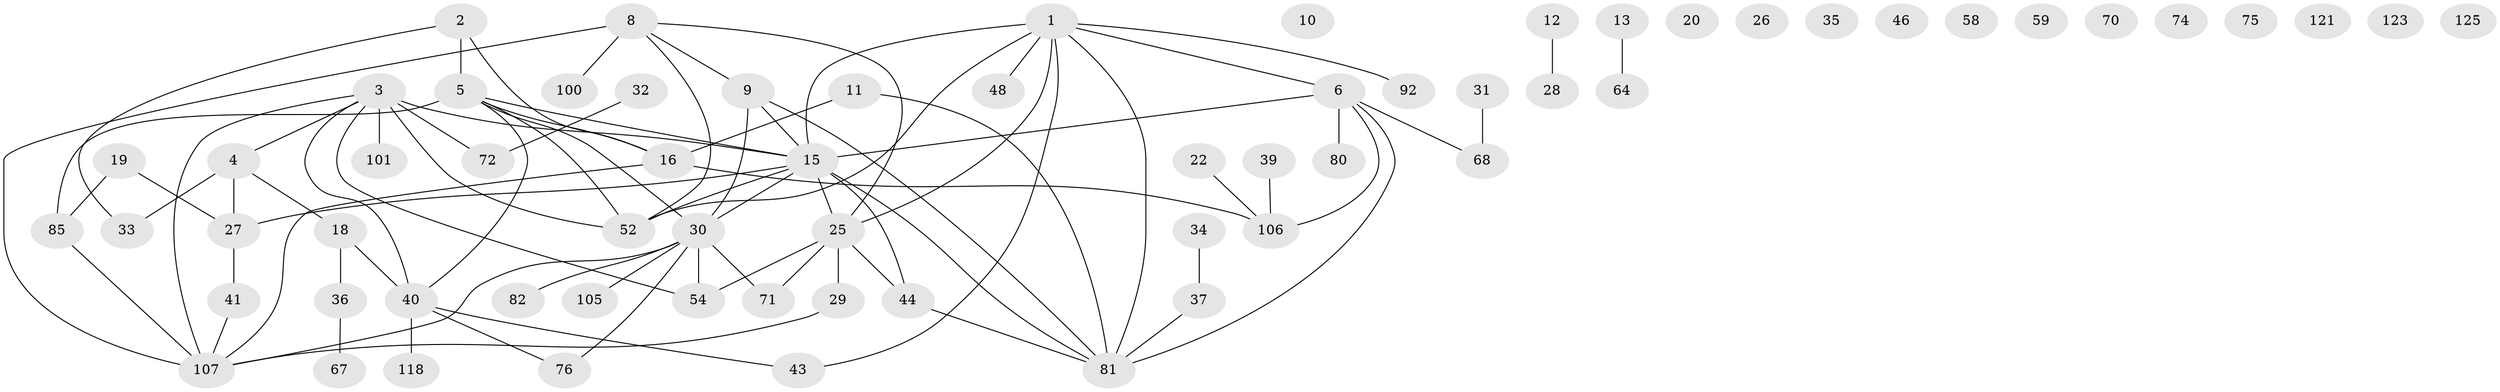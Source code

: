 // original degree distribution, {2: 0.2923076923076923, 3: 0.23076923076923078, 4: 0.1, 0: 0.09230769230769231, 1: 0.2076923076923077, 6: 0.038461538461538464, 5: 0.023076923076923078, 7: 0.015384615384615385}
// Generated by graph-tools (version 1.1) at 2025/13/03/09/25 04:13:13]
// undirected, 65 vertices, 82 edges
graph export_dot {
graph [start="1"]
  node [color=gray90,style=filled];
  1 [super="+7"];
  2 [super="+97"];
  3 [super="+14+55"];
  4 [super="+17"];
  5 [super="+57+21"];
  6 [super="+51+63"];
  8 [super="+129+62+53"];
  9 [super="+126+42"];
  10;
  11 [super="+98"];
  12 [super="+90"];
  13 [super="+96"];
  15 [super="+73+38"];
  16 [super="+24+23"];
  18;
  19;
  20;
  22 [super="+65"];
  25 [super="+79"];
  26;
  27 [super="+109"];
  28 [super="+127"];
  29 [super="+77"];
  30 [super="+56+103"];
  31;
  32;
  33 [super="+104+99"];
  34;
  35;
  36 [super="+113"];
  37;
  39;
  40 [super="+108+60+47"];
  41 [super="+61"];
  43;
  44 [super="+88"];
  46;
  48;
  52 [super="+94+91"];
  54 [super="+69"];
  58;
  59 [super="+117"];
  64;
  67;
  68;
  70;
  71 [super="+89"];
  72;
  74;
  75;
  76;
  80 [super="+93"];
  81 [super="+87"];
  82;
  85 [super="+102"];
  92;
  100;
  101;
  105;
  106;
  107 [super="+116+110+128"];
  118;
  121;
  123;
  125;
  1 -- 43;
  1 -- 48;
  1 -- 81;
  1 -- 92;
  1 -- 25;
  1 -- 52 [weight=2];
  1 -- 6;
  1 -- 15;
  2 -- 33;
  2 -- 5;
  2 -- 16;
  3 -- 72;
  3 -- 4;
  3 -- 52 [weight=2];
  3 -- 101;
  3 -- 107;
  3 -- 40;
  3 -- 15;
  3 -- 54;
  4 -- 27;
  4 -- 33;
  4 -- 18;
  5 -- 85;
  5 -- 40;
  5 -- 16;
  5 -- 30;
  5 -- 15;
  5 -- 52;
  6 -- 80;
  6 -- 81;
  6 -- 68;
  6 -- 106;
  6 -- 15;
  8 -- 107 [weight=2];
  8 -- 52;
  8 -- 100;
  8 -- 25;
  8 -- 9;
  9 -- 81;
  9 -- 30;
  9 -- 15;
  11 -- 81;
  11 -- 16;
  12 -- 28;
  13 -- 64;
  15 -- 30 [weight=2];
  15 -- 44;
  15 -- 81;
  15 -- 25;
  15 -- 27;
  15 -- 52;
  16 -- 107;
  16 -- 106;
  18 -- 36;
  18 -- 40;
  19 -- 27;
  19 -- 85;
  22 -- 106;
  25 -- 54;
  25 -- 29;
  25 -- 71;
  25 -- 44;
  27 -- 41;
  29 -- 107;
  30 -- 71;
  30 -- 105;
  30 -- 107;
  30 -- 82;
  30 -- 54;
  30 -- 76;
  31 -- 68;
  32 -- 72;
  34 -- 37;
  36 -- 67;
  37 -- 81;
  39 -- 106;
  40 -- 76;
  40 -- 43;
  40 -- 118;
  41 -- 107;
  44 -- 81;
  85 -- 107;
}
